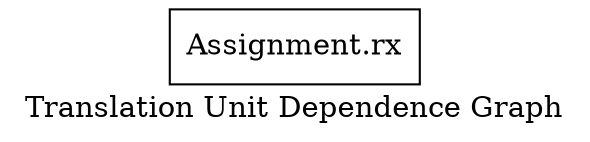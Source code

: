 digraph "Translation Unit Dependence Graph" {
	label="Translation Unit Dependence Graph";

	Node0x515000000438 [shape=record,label="{Assignment.rx}"];
}
